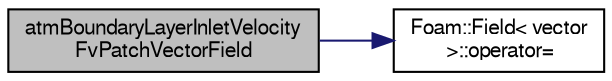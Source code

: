 digraph "atmBoundaryLayerInletVelocityFvPatchVectorField"
{
  bgcolor="transparent";
  edge [fontname="FreeSans",fontsize="10",labelfontname="FreeSans",labelfontsize="10"];
  node [fontname="FreeSans",fontsize="10",shape=record];
  rankdir="LR";
  Node1 [label="atmBoundaryLayerInletVelocity\lFvPatchVectorField",height=0.2,width=0.4,color="black", fillcolor="grey75", style="filled" fontcolor="black"];
  Node1 -> Node2 [color="midnightblue",fontsize="10",style="solid",fontname="FreeSans"];
  Node2 [label="Foam::Field\< vector\l \>::operator=",height=0.2,width=0.4,color="black",URL="$a00733.html#a4356fadebc9e59fb8189733d26c75605"];
}
